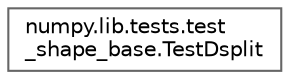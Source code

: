 digraph "Graphical Class Hierarchy"
{
 // LATEX_PDF_SIZE
  bgcolor="transparent";
  edge [fontname=Helvetica,fontsize=10,labelfontname=Helvetica,labelfontsize=10];
  node [fontname=Helvetica,fontsize=10,shape=box,height=0.2,width=0.4];
  rankdir="LR";
  Node0 [id="Node000000",label="numpy.lib.tests.test\l_shape_base.TestDsplit",height=0.2,width=0.4,color="grey40", fillcolor="white", style="filled",URL="$d2/d00/classnumpy_1_1lib_1_1tests_1_1test__shape__base_1_1TestDsplit.html",tooltip=" "];
}
